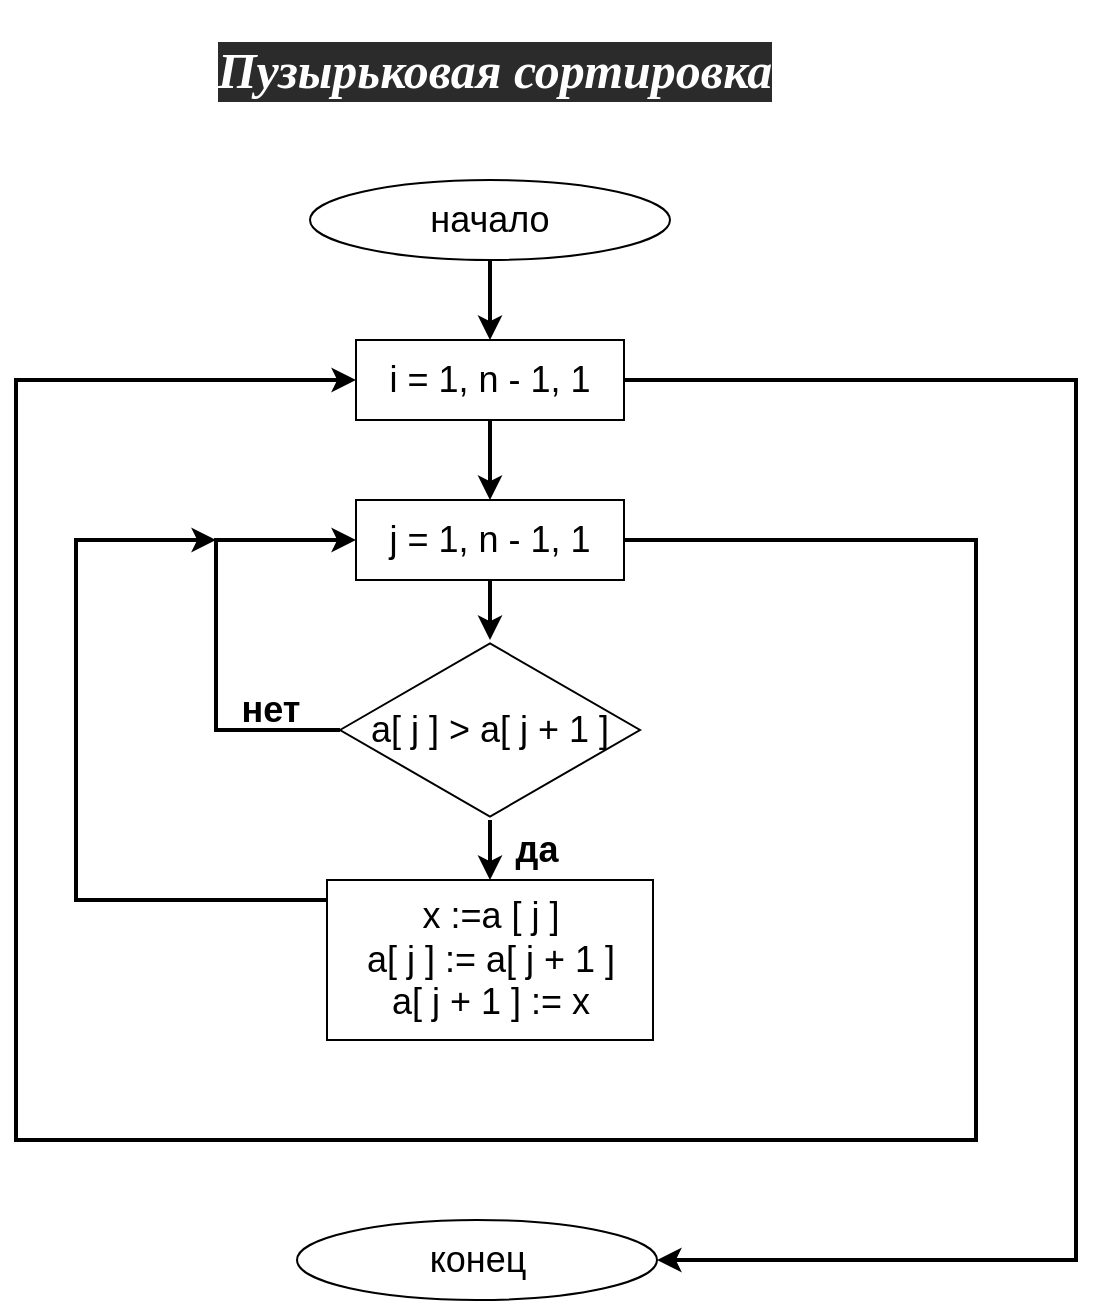 <mxfile version="12.8.8" type="device" pages="2"><diagram id="C5RBs43oDa-KdzZeNtuy" name="Page-1"><mxGraphModel dx="758" dy="1875" grid="1" gridSize="10" guides="1" tooltips="1" connect="1" arrows="1" fold="1" page="1" pageScale="1" pageWidth="827" pageHeight="1169" math="0" shadow="0"><root><mxCell id="WIyWlLk6GJQsqaUBKTNV-0"/><mxCell id="WIyWlLk6GJQsqaUBKTNV-1" parent="WIyWlLk6GJQsqaUBKTNV-0"/><mxCell id="PMYfu8G9UcSOsNPtscNo-24" value="&lt;pre style=&quot;background-color: rgb(43 , 43 , 43) ; font-family: &amp;#34;consolas&amp;#34;&quot;&gt;&lt;span style=&quot;font-size: 25px&quot;&gt;Пузырьковая сортировка&lt;/span&gt;&lt;/pre&gt;" style="text;html=1;align=center;verticalAlign=middle;resizable=0;points=[];autosize=1;fontSize=18;fontStyle=3;fontColor=#FFFFFF;" vertex="1" parent="WIyWlLk6GJQsqaUBKTNV-1"><mxGeometry x="179" y="-50" width="320" height="70" as="geometry"/></mxCell><mxCell id="zG9q0ht22O85widuLpRJ-12" value="" style="edgeStyle=orthogonalEdgeStyle;rounded=0;comic=0;jumpStyle=none;orthogonalLoop=1;jettySize=auto;html=1;shadow=0;endSize=6;targetPerimeterSpacing=0;strokeColor=#000000;strokeWidth=2;fontSize=18;fontColor=none;" edge="1" parent="WIyWlLk6GJQsqaUBKTNV-1" source="PMYfu8G9UcSOsNPtscNo-35" target="PMYfu8G9UcSOsNPtscNo-37"><mxGeometry relative="1" as="geometry"/></mxCell><mxCell id="PMYfu8G9UcSOsNPtscNo-35" value="начало" style="ellipse;whiteSpace=wrap;html=1;labelBackgroundColor=none;fillColor=none;fontSize=18;fontColor=none;" vertex="1" parent="WIyWlLk6GJQsqaUBKTNV-1"><mxGeometry x="247" y="40" width="180" height="40" as="geometry"/></mxCell><mxCell id="PMYfu8G9UcSOsNPtscNo-36" value="конец" style="ellipse;whiteSpace=wrap;html=1;labelBackgroundColor=none;fillColor=none;fontSize=18;fontColor=none;" vertex="1" parent="WIyWlLk6GJQsqaUBKTNV-1"><mxGeometry x="240.5" y="560" width="180" height="40" as="geometry"/></mxCell><mxCell id="PMYfu8G9UcSOsNPtscNo-46" style="edgeStyle=orthogonalEdgeStyle;rounded=0;orthogonalLoop=1;jettySize=auto;html=1;fontSize=18;fontColor=none;entryX=1;entryY=0.5;entryDx=0;entryDy=0;strokeWidth=2;" edge="1" parent="WIyWlLk6GJQsqaUBKTNV-1" source="PMYfu8G9UcSOsNPtscNo-37" target="PMYfu8G9UcSOsNPtscNo-36"><mxGeometry relative="1" as="geometry"><mxPoint x="630" y="490" as="targetPoint"/><Array as="points"><mxPoint x="630" y="140"/><mxPoint x="630" y="580"/></Array></mxGeometry></mxCell><mxCell id="zG9q0ht22O85widuLpRJ-13" value="" style="edgeStyle=orthogonalEdgeStyle;rounded=0;comic=0;jumpStyle=none;orthogonalLoop=1;jettySize=auto;html=1;shadow=0;endSize=6;targetPerimeterSpacing=0;strokeColor=#000000;strokeWidth=2;fontSize=18;fontColor=none;" edge="1" parent="WIyWlLk6GJQsqaUBKTNV-1" source="PMYfu8G9UcSOsNPtscNo-37" target="PMYfu8G9UcSOsNPtscNo-39"><mxGeometry relative="1" as="geometry"/></mxCell><mxCell id="PMYfu8G9UcSOsNPtscNo-37" value="i = 1, n - 1, 1" style="shape=step;perimeter=stepPerimeter;whiteSpace=wrap;html=1;fixedSize=1;labelBackgroundColor=none;fillColor=none;fontSize=18;fontColor=none;size=-30;" vertex="1" parent="WIyWlLk6GJQsqaUBKTNV-1"><mxGeometry x="270" y="120" width="134" height="40" as="geometry"/></mxCell><mxCell id="zG9q0ht22O85widuLpRJ-14" value="" style="edgeStyle=orthogonalEdgeStyle;rounded=0;comic=0;jumpStyle=none;orthogonalLoop=1;jettySize=auto;html=1;shadow=0;endSize=6;targetPerimeterSpacing=0;strokeColor=#000000;strokeWidth=2;fontSize=18;fontColor=none;" edge="1" parent="WIyWlLk6GJQsqaUBKTNV-1" source="PMYfu8G9UcSOsNPtscNo-39" target="PMYfu8G9UcSOsNPtscNo-44"><mxGeometry relative="1" as="geometry"/></mxCell><mxCell id="PMYfu8G9UcSOsNPtscNo-39" value="j = 1, n - 1, 1" style="shape=step;perimeter=stepPerimeter;whiteSpace=wrap;html=1;fixedSize=1;labelBackgroundColor=none;fillColor=none;fontSize=18;fontColor=none;size=-30;" vertex="1" parent="WIyWlLk6GJQsqaUBKTNV-1"><mxGeometry x="270" y="200" width="134" height="40" as="geometry"/></mxCell><mxCell id="zG9q0ht22O85widuLpRJ-10" style="edgeStyle=orthogonalEdgeStyle;rounded=0;comic=0;jumpStyle=none;orthogonalLoop=1;jettySize=auto;html=1;shadow=0;endSize=6;targetPerimeterSpacing=0;strokeColor=#000000;strokeWidth=2;fontSize=18;fontColor=none;" edge="1" parent="WIyWlLk6GJQsqaUBKTNV-1" source="PMYfu8G9UcSOsNPtscNo-43"><mxGeometry relative="1" as="geometry"><mxPoint x="200" y="220" as="targetPoint"/><Array as="points"><mxPoint x="130" y="400"/><mxPoint x="130" y="220"/></Array></mxGeometry></mxCell><mxCell id="PMYfu8G9UcSOsNPtscNo-43" value="x :=a [ j ]&lt;br&gt;a[ j ] := a[ j + 1 ]&lt;br&gt;a[ j + 1 ] := x" style="rounded=0;whiteSpace=wrap;html=1;labelBackgroundColor=none;fillColor=none;fontSize=18;fontColor=none;" vertex="1" parent="WIyWlLk6GJQsqaUBKTNV-1"><mxGeometry x="255.5" y="390" width="163" height="80" as="geometry"/></mxCell><mxCell id="zG9q0ht22O85widuLpRJ-11" style="edgeStyle=orthogonalEdgeStyle;rounded=0;comic=0;jumpStyle=none;orthogonalLoop=1;jettySize=auto;html=1;shadow=0;endSize=6;targetPerimeterSpacing=0;strokeColor=#000000;strokeWidth=2;fontSize=18;fontColor=none;entryX=0;entryY=0.5;entryDx=0;entryDy=0;" edge="1" parent="WIyWlLk6GJQsqaUBKTNV-1" source="PMYfu8G9UcSOsNPtscNo-44" target="PMYfu8G9UcSOsNPtscNo-39"><mxGeometry relative="1" as="geometry"><mxPoint x="264" y="220" as="targetPoint"/><Array as="points"><mxPoint x="200" y="315"/><mxPoint x="200" y="220"/></Array></mxGeometry></mxCell><mxCell id="zG9q0ht22O85widuLpRJ-15" value="" style="edgeStyle=orthogonalEdgeStyle;rounded=0;comic=0;jumpStyle=none;orthogonalLoop=1;jettySize=auto;html=1;shadow=0;endSize=6;targetPerimeterSpacing=0;strokeColor=#000000;strokeWidth=2;fontSize=18;fontColor=none;" edge="1" parent="WIyWlLk6GJQsqaUBKTNV-1" source="PMYfu8G9UcSOsNPtscNo-44" target="PMYfu8G9UcSOsNPtscNo-43"><mxGeometry relative="1" as="geometry"/></mxCell><mxCell id="PMYfu8G9UcSOsNPtscNo-44" value="&lt;span style=&quot;white-space: normal&quot;&gt;a[ j ] &amp;gt; a[ j + 1 ]&lt;/span&gt;" style="html=1;whiteSpace=wrap;aspect=fixed;shape=isoRectangle;labelBackgroundColor=none;fillColor=none;fontSize=18;fontColor=none;" vertex="1" parent="WIyWlLk6GJQsqaUBKTNV-1"><mxGeometry x="262" y="270" width="150" height="90" as="geometry"/></mxCell><mxCell id="PMYfu8G9UcSOsNPtscNo-53" style="edgeStyle=orthogonalEdgeStyle;rounded=0;orthogonalLoop=1;jettySize=auto;html=1;fontSize=18;fontColor=none;strokeColor=#000000;strokeWidth=2;jumpStyle=none;comic=0;shadow=0;endSize=6;targetPerimeterSpacing=0;entryX=0;entryY=0.5;entryDx=0;entryDy=0;" edge="1" parent="WIyWlLk6GJQsqaUBKTNV-1" source="PMYfu8G9UcSOsNPtscNo-39" target="PMYfu8G9UcSOsNPtscNo-37"><mxGeometry relative="1" as="geometry"><mxPoint x="100" y="480" as="targetPoint"/><Array as="points"><mxPoint x="580" y="220"/><mxPoint x="580" y="520"/><mxPoint x="100" y="520"/><mxPoint x="100" y="140"/></Array></mxGeometry></mxCell><mxCell id="zG9q0ht22O85widuLpRJ-16" value="да" style="text;html=1;align=center;verticalAlign=middle;resizable=0;points=[];autosize=1;fontSize=18;fontColor=none;fontStyle=1" vertex="1" parent="WIyWlLk6GJQsqaUBKTNV-1"><mxGeometry x="340" y="360" width="40" height="30" as="geometry"/></mxCell><mxCell id="zG9q0ht22O85widuLpRJ-17" value="&lt;b&gt;нет&lt;/b&gt;" style="text;html=1;align=center;verticalAlign=middle;resizable=0;points=[];autosize=1;fontSize=18;fontColor=none;" vertex="1" parent="WIyWlLk6GJQsqaUBKTNV-1"><mxGeometry x="207" y="290" width="40" height="30" as="geometry"/></mxCell></root></mxGraphModel></diagram><diagram id="EXJnMGbO7qTkRb_iSTOQ" name="Page-2"><mxGraphModel dx="758" dy="706" grid="1" gridSize="10" guides="1" tooltips="1" connect="1" arrows="1" fold="1" page="1" pageScale="1" pageWidth="827" pageHeight="1169" math="0" shadow="0"><root><mxCell id="-WoD-Wx6OGUO94YxZPwV-0"/><mxCell id="-WoD-Wx6OGUO94YxZPwV-1" parent="-WoD-Wx6OGUO94YxZPwV-0"/></root></mxGraphModel></diagram></mxfile>